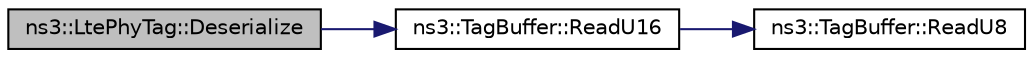 digraph "ns3::LtePhyTag::Deserialize"
{
  edge [fontname="Helvetica",fontsize="10",labelfontname="Helvetica",labelfontsize="10"];
  node [fontname="Helvetica",fontsize="10",shape=record];
  rankdir="LR";
  Node1 [label="ns3::LtePhyTag::Deserialize",height=0.2,width=0.4,color="black", fillcolor="grey75", style="filled", fontcolor="black"];
  Node1 -> Node2 [color="midnightblue",fontsize="10",style="solid"];
  Node2 [label="ns3::TagBuffer::ReadU16",height=0.2,width=0.4,color="black", fillcolor="white", style="filled",URL="$d6/ded/classns3_1_1TagBuffer.html#a2dae8685da35b22191117b513218bfa6"];
  Node2 -> Node3 [color="midnightblue",fontsize="10",style="solid"];
  Node3 [label="ns3::TagBuffer::ReadU8",height=0.2,width=0.4,color="black", fillcolor="white", style="filled",URL="$d6/ded/classns3_1_1TagBuffer.html#af424ec7219aed6d9d31d414bf89ae5bd"];
}
